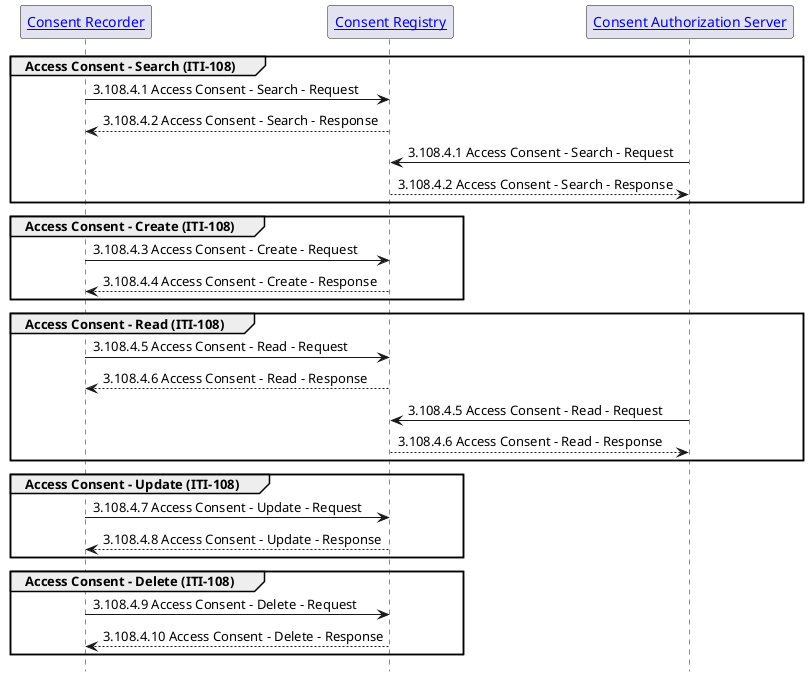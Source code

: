 @startuml 
hide footbox

participant "[[volume-1.html#consentRecorder Consent Recorder]]" as capture
participant "[[volume-1.html#consentRegistry Consent Registry]]" as registry
participant "[[volume-1.html#consentAuthorizationServer Consent Authorization Server]]" as decider


group Access Consent - Search (ITI-108) 
capture -> registry: 3.108.4.1 Access Consent - Search - Request
capture <-- registry: 3.108.4.2 Access Consent - Search - Response
decider -> registry: 3.108.4.1 Access Consent - Search - Request
decider <-- registry: 3.108.4.2 Access Consent - Search - Response
end

group Access Consent - Create (ITI-108) 
capture -> registry: 3.108.4.3 Access Consent - Create - Request
capture <-- registry: 3.108.4.4 Access Consent - Create - Response
end

group Access Consent - Read (ITI-108) 
capture -> registry: 3.108.4.5 Access Consent - Read - Request
capture <-- registry: 3.108.4.6 Access Consent - Read - Response
decider -> registry: 3.108.4.5 Access Consent - Read - Request
decider <-- registry: 3.108.4.6 Access Consent - Read - Response
end

group Access Consent - Update (ITI-108) 
capture -> registry: 3.108.4.7 Access Consent - Update - Request
capture <-- registry: 3.108.4.8 Access Consent - Update - Response
end

group Access Consent - Delete (ITI-108) 
capture -> registry: 3.108.4.9 Access Consent - Delete - Request
capture <-- registry: 3.108.4.10 Access Consent - Delete - Response
end

@enduml
